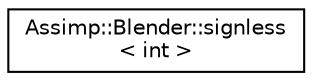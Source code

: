 digraph "Graphical Class Hierarchy"
{
  edge [fontname="Helvetica",fontsize="10",labelfontname="Helvetica",labelfontsize="10"];
  node [fontname="Helvetica",fontsize="10",shape=record];
  rankdir="LR";
  Node1 [label="Assimp::Blender::signless\l\< int \>",height=0.2,width=0.4,color="black", fillcolor="white", style="filled",URL="$struct_assimp_1_1_blender_1_1signless_3_01int_01_4.html"];
}
